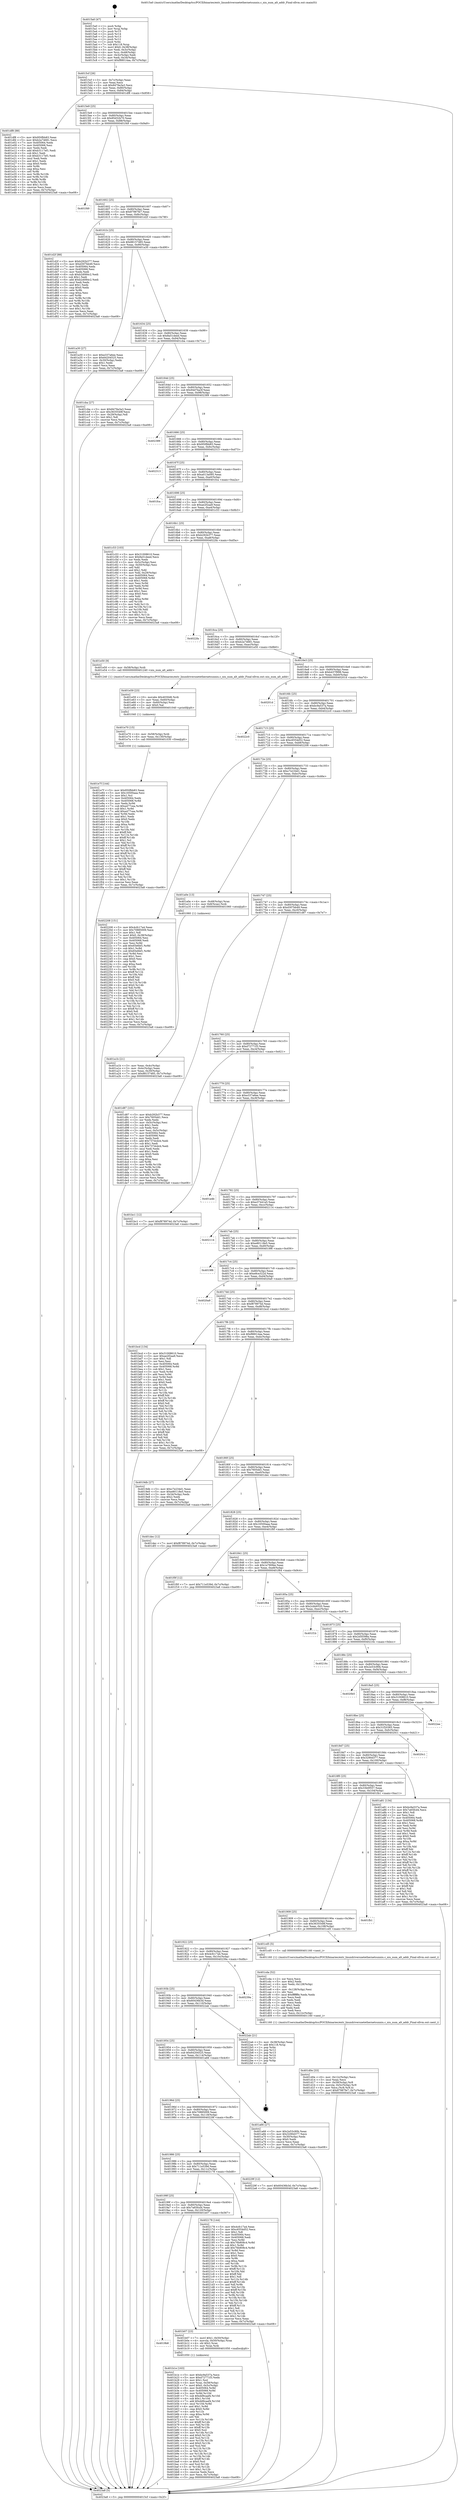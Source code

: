 digraph "0x4015a0" {
  label = "0x4015a0 (/mnt/c/Users/mathe/Desktop/tcc/POCII/binaries/extr_linuxdriversnetethernetsunniu.c_niu_num_alt_addr_Final-ollvm.out::main(0))"
  labelloc = "t"
  node[shape=record]

  Entry [label="",width=0.3,height=0.3,shape=circle,fillcolor=black,style=filled]
  "0x4015cf" [label="{
     0x4015cf [26]\l
     | [instrs]\l
     &nbsp;&nbsp;0x4015cf \<+3\>: mov -0x7c(%rbp),%eax\l
     &nbsp;&nbsp;0x4015d2 \<+2\>: mov %eax,%ecx\l
     &nbsp;&nbsp;0x4015d4 \<+6\>: sub $0x8479a3a3,%ecx\l
     &nbsp;&nbsp;0x4015da \<+3\>: mov %eax,-0x80(%rbp)\l
     &nbsp;&nbsp;0x4015dd \<+6\>: mov %ecx,-0x84(%rbp)\l
     &nbsp;&nbsp;0x4015e3 \<+6\>: je 0000000000401df8 \<main+0x858\>\l
  }"]
  "0x401df8" [label="{
     0x401df8 [88]\l
     | [instrs]\l
     &nbsp;&nbsp;0x401df8 \<+5\>: mov $0x950fbb83,%eax\l
     &nbsp;&nbsp;0x401dfd \<+5\>: mov $0xb2a74681,%ecx\l
     &nbsp;&nbsp;0x401e02 \<+7\>: mov 0x405064,%edx\l
     &nbsp;&nbsp;0x401e09 \<+7\>: mov 0x405068,%esi\l
     &nbsp;&nbsp;0x401e10 \<+2\>: mov %edx,%edi\l
     &nbsp;&nbsp;0x401e12 \<+6\>: add $0xb3117ef1,%edi\l
     &nbsp;&nbsp;0x401e18 \<+3\>: sub $0x1,%edi\l
     &nbsp;&nbsp;0x401e1b \<+6\>: sub $0xb3117ef1,%edi\l
     &nbsp;&nbsp;0x401e21 \<+3\>: imul %edi,%edx\l
     &nbsp;&nbsp;0x401e24 \<+3\>: and $0x1,%edx\l
     &nbsp;&nbsp;0x401e27 \<+3\>: cmp $0x0,%edx\l
     &nbsp;&nbsp;0x401e2a \<+4\>: sete %r8b\l
     &nbsp;&nbsp;0x401e2e \<+3\>: cmp $0xa,%esi\l
     &nbsp;&nbsp;0x401e31 \<+4\>: setl %r9b\l
     &nbsp;&nbsp;0x401e35 \<+3\>: mov %r8b,%r10b\l
     &nbsp;&nbsp;0x401e38 \<+3\>: and %r9b,%r10b\l
     &nbsp;&nbsp;0x401e3b \<+3\>: xor %r9b,%r8b\l
     &nbsp;&nbsp;0x401e3e \<+3\>: or %r8b,%r10b\l
     &nbsp;&nbsp;0x401e41 \<+4\>: test $0x1,%r10b\l
     &nbsp;&nbsp;0x401e45 \<+3\>: cmovne %ecx,%eax\l
     &nbsp;&nbsp;0x401e48 \<+3\>: mov %eax,-0x7c(%rbp)\l
     &nbsp;&nbsp;0x401e4b \<+5\>: jmp 00000000004023a8 \<main+0xe08\>\l
  }"]
  "0x4015e9" [label="{
     0x4015e9 [25]\l
     | [instrs]\l
     &nbsp;&nbsp;0x4015e9 \<+5\>: jmp 00000000004015ee \<main+0x4e\>\l
     &nbsp;&nbsp;0x4015ee \<+3\>: mov -0x80(%rbp),%eax\l
     &nbsp;&nbsp;0x4015f1 \<+5\>: sub $0x85d32b70,%eax\l
     &nbsp;&nbsp;0x4015f6 \<+6\>: mov %eax,-0x88(%rbp)\l
     &nbsp;&nbsp;0x4015fc \<+6\>: je 0000000000401f49 \<main+0x9a9\>\l
  }"]
  Exit [label="",width=0.3,height=0.3,shape=circle,fillcolor=black,style=filled,peripheries=2]
  "0x401f49" [label="{
     0x401f49\l
  }", style=dashed]
  "0x401602" [label="{
     0x401602 [25]\l
     | [instrs]\l
     &nbsp;&nbsp;0x401602 \<+5\>: jmp 0000000000401607 \<main+0x67\>\l
     &nbsp;&nbsp;0x401607 \<+3\>: mov -0x80(%rbp),%eax\l
     &nbsp;&nbsp;0x40160a \<+5\>: sub $0x87987fe7,%eax\l
     &nbsp;&nbsp;0x40160f \<+6\>: mov %eax,-0x8c(%rbp)\l
     &nbsp;&nbsp;0x401615 \<+6\>: je 0000000000401d2f \<main+0x78f\>\l
  }"]
  "0x401e7f" [label="{
     0x401e7f [144]\l
     | [instrs]\l
     &nbsp;&nbsp;0x401e7f \<+5\>: mov $0x950fbb83,%eax\l
     &nbsp;&nbsp;0x401e84 \<+5\>: mov $0x16500aaa,%esi\l
     &nbsp;&nbsp;0x401e89 \<+2\>: mov $0x1,%cl\l
     &nbsp;&nbsp;0x401e8b \<+7\>: mov 0x405064,%edx\l
     &nbsp;&nbsp;0x401e92 \<+8\>: mov 0x405068,%r8d\l
     &nbsp;&nbsp;0x401e9a \<+3\>: mov %edx,%r9d\l
     &nbsp;&nbsp;0x401e9d \<+7\>: sub $0xa477cea,%r9d\l
     &nbsp;&nbsp;0x401ea4 \<+4\>: sub $0x1,%r9d\l
     &nbsp;&nbsp;0x401ea8 \<+7\>: add $0xa477cea,%r9d\l
     &nbsp;&nbsp;0x401eaf \<+4\>: imul %r9d,%edx\l
     &nbsp;&nbsp;0x401eb3 \<+3\>: and $0x1,%edx\l
     &nbsp;&nbsp;0x401eb6 \<+3\>: cmp $0x0,%edx\l
     &nbsp;&nbsp;0x401eb9 \<+4\>: sete %r10b\l
     &nbsp;&nbsp;0x401ebd \<+4\>: cmp $0xa,%r8d\l
     &nbsp;&nbsp;0x401ec1 \<+4\>: setl %r11b\l
     &nbsp;&nbsp;0x401ec5 \<+3\>: mov %r10b,%bl\l
     &nbsp;&nbsp;0x401ec8 \<+3\>: xor $0xff,%bl\l
     &nbsp;&nbsp;0x401ecb \<+3\>: mov %r11b,%r14b\l
     &nbsp;&nbsp;0x401ece \<+4\>: xor $0xff,%r14b\l
     &nbsp;&nbsp;0x401ed2 \<+3\>: xor $0x1,%cl\l
     &nbsp;&nbsp;0x401ed5 \<+3\>: mov %bl,%r15b\l
     &nbsp;&nbsp;0x401ed8 \<+4\>: and $0xff,%r15b\l
     &nbsp;&nbsp;0x401edc \<+3\>: and %cl,%r10b\l
     &nbsp;&nbsp;0x401edf \<+3\>: mov %r14b,%r12b\l
     &nbsp;&nbsp;0x401ee2 \<+4\>: and $0xff,%r12b\l
     &nbsp;&nbsp;0x401ee6 \<+3\>: and %cl,%r11b\l
     &nbsp;&nbsp;0x401ee9 \<+3\>: or %r10b,%r15b\l
     &nbsp;&nbsp;0x401eec \<+3\>: or %r11b,%r12b\l
     &nbsp;&nbsp;0x401eef \<+3\>: xor %r12b,%r15b\l
     &nbsp;&nbsp;0x401ef2 \<+3\>: or %r14b,%bl\l
     &nbsp;&nbsp;0x401ef5 \<+3\>: xor $0xff,%bl\l
     &nbsp;&nbsp;0x401ef8 \<+3\>: or $0x1,%cl\l
     &nbsp;&nbsp;0x401efb \<+2\>: and %cl,%bl\l
     &nbsp;&nbsp;0x401efd \<+3\>: or %bl,%r15b\l
     &nbsp;&nbsp;0x401f00 \<+4\>: test $0x1,%r15b\l
     &nbsp;&nbsp;0x401f04 \<+3\>: cmovne %esi,%eax\l
     &nbsp;&nbsp;0x401f07 \<+3\>: mov %eax,-0x7c(%rbp)\l
     &nbsp;&nbsp;0x401f0a \<+5\>: jmp 00000000004023a8 \<main+0xe08\>\l
  }"]
  "0x401d2f" [label="{
     0x401d2f [88]\l
     | [instrs]\l
     &nbsp;&nbsp;0x401d2f \<+5\>: mov $0xb292b377,%eax\l
     &nbsp;&nbsp;0x401d34 \<+5\>: mov $0xd307bb49,%ecx\l
     &nbsp;&nbsp;0x401d39 \<+7\>: mov 0x405064,%edx\l
     &nbsp;&nbsp;0x401d40 \<+7\>: mov 0x405068,%esi\l
     &nbsp;&nbsp;0x401d47 \<+2\>: mov %edx,%edi\l
     &nbsp;&nbsp;0x401d49 \<+6\>: sub $0xb2d084c2,%edi\l
     &nbsp;&nbsp;0x401d4f \<+3\>: sub $0x1,%edi\l
     &nbsp;&nbsp;0x401d52 \<+6\>: add $0xb2d084c2,%edi\l
     &nbsp;&nbsp;0x401d58 \<+3\>: imul %edi,%edx\l
     &nbsp;&nbsp;0x401d5b \<+3\>: and $0x1,%edx\l
     &nbsp;&nbsp;0x401d5e \<+3\>: cmp $0x0,%edx\l
     &nbsp;&nbsp;0x401d61 \<+4\>: sete %r8b\l
     &nbsp;&nbsp;0x401d65 \<+3\>: cmp $0xa,%esi\l
     &nbsp;&nbsp;0x401d68 \<+4\>: setl %r9b\l
     &nbsp;&nbsp;0x401d6c \<+3\>: mov %r8b,%r10b\l
     &nbsp;&nbsp;0x401d6f \<+3\>: and %r9b,%r10b\l
     &nbsp;&nbsp;0x401d72 \<+3\>: xor %r9b,%r8b\l
     &nbsp;&nbsp;0x401d75 \<+3\>: or %r8b,%r10b\l
     &nbsp;&nbsp;0x401d78 \<+4\>: test $0x1,%r10b\l
     &nbsp;&nbsp;0x401d7c \<+3\>: cmovne %ecx,%eax\l
     &nbsp;&nbsp;0x401d7f \<+3\>: mov %eax,-0x7c(%rbp)\l
     &nbsp;&nbsp;0x401d82 \<+5\>: jmp 00000000004023a8 \<main+0xe08\>\l
  }"]
  "0x40161b" [label="{
     0x40161b [25]\l
     | [instrs]\l
     &nbsp;&nbsp;0x40161b \<+5\>: jmp 0000000000401620 \<main+0x80\>\l
     &nbsp;&nbsp;0x401620 \<+3\>: mov -0x80(%rbp),%eax\l
     &nbsp;&nbsp;0x401623 \<+5\>: sub $0x88157485,%eax\l
     &nbsp;&nbsp;0x401628 \<+6\>: mov %eax,-0x90(%rbp)\l
     &nbsp;&nbsp;0x40162e \<+6\>: je 0000000000401a30 \<main+0x490\>\l
  }"]
  "0x401e70" [label="{
     0x401e70 [15]\l
     | [instrs]\l
     &nbsp;&nbsp;0x401e70 \<+4\>: mov -0x58(%rbp),%rdi\l
     &nbsp;&nbsp;0x401e74 \<+6\>: mov %eax,-0x130(%rbp)\l
     &nbsp;&nbsp;0x401e7a \<+5\>: call 0000000000401030 \<free@plt\>\l
     | [calls]\l
     &nbsp;&nbsp;0x401030 \{1\} (unknown)\l
  }"]
  "0x401a30" [label="{
     0x401a30 [27]\l
     | [instrs]\l
     &nbsp;&nbsp;0x401a30 \<+5\>: mov $0xe337a6ee,%eax\l
     &nbsp;&nbsp;0x401a35 \<+5\>: mov $0x64204525,%ecx\l
     &nbsp;&nbsp;0x401a3a \<+3\>: mov -0x30(%rbp),%edx\l
     &nbsp;&nbsp;0x401a3d \<+3\>: cmp $0x1,%edx\l
     &nbsp;&nbsp;0x401a40 \<+3\>: cmovl %ecx,%eax\l
     &nbsp;&nbsp;0x401a43 \<+3\>: mov %eax,-0x7c(%rbp)\l
     &nbsp;&nbsp;0x401a46 \<+5\>: jmp 00000000004023a8 \<main+0xe08\>\l
  }"]
  "0x401634" [label="{
     0x401634 [25]\l
     | [instrs]\l
     &nbsp;&nbsp;0x401634 \<+5\>: jmp 0000000000401639 \<main+0x99\>\l
     &nbsp;&nbsp;0x401639 \<+3\>: mov -0x80(%rbp),%eax\l
     &nbsp;&nbsp;0x40163c \<+5\>: sub $0x8a51deed,%eax\l
     &nbsp;&nbsp;0x401641 \<+6\>: mov %eax,-0x94(%rbp)\l
     &nbsp;&nbsp;0x401647 \<+6\>: je 0000000000401cba \<main+0x71a\>\l
  }"]
  "0x401e59" [label="{
     0x401e59 [23]\l
     | [instrs]\l
     &nbsp;&nbsp;0x401e59 \<+10\>: movabs $0x4030d6,%rdi\l
     &nbsp;&nbsp;0x401e63 \<+3\>: mov %eax,-0x60(%rbp)\l
     &nbsp;&nbsp;0x401e66 \<+3\>: mov -0x60(%rbp),%esi\l
     &nbsp;&nbsp;0x401e69 \<+2\>: mov $0x0,%al\l
     &nbsp;&nbsp;0x401e6b \<+5\>: call 0000000000401040 \<printf@plt\>\l
     | [calls]\l
     &nbsp;&nbsp;0x401040 \{1\} (unknown)\l
  }"]
  "0x401cba" [label="{
     0x401cba [27]\l
     | [instrs]\l
     &nbsp;&nbsp;0x401cba \<+5\>: mov $0x8479a3a3,%eax\l
     &nbsp;&nbsp;0x401cbf \<+5\>: mov $0x3635549f,%ecx\l
     &nbsp;&nbsp;0x401cc4 \<+3\>: mov -0x29(%rbp),%dl\l
     &nbsp;&nbsp;0x401cc7 \<+3\>: test $0x1,%dl\l
     &nbsp;&nbsp;0x401cca \<+3\>: cmovne %ecx,%eax\l
     &nbsp;&nbsp;0x401ccd \<+3\>: mov %eax,-0x7c(%rbp)\l
     &nbsp;&nbsp;0x401cd0 \<+5\>: jmp 00000000004023a8 \<main+0xe08\>\l
  }"]
  "0x40164d" [label="{
     0x40164d [25]\l
     | [instrs]\l
     &nbsp;&nbsp;0x40164d \<+5\>: jmp 0000000000401652 \<main+0xb2\>\l
     &nbsp;&nbsp;0x401652 \<+3\>: mov -0x80(%rbp),%eax\l
     &nbsp;&nbsp;0x401655 \<+5\>: sub $0x94d7ba3f,%eax\l
     &nbsp;&nbsp;0x40165a \<+6\>: mov %eax,-0x98(%rbp)\l
     &nbsp;&nbsp;0x401660 \<+6\>: je 0000000000402389 \<main+0xde9\>\l
  }"]
  "0x401d0e" [label="{
     0x401d0e [33]\l
     | [instrs]\l
     &nbsp;&nbsp;0x401d0e \<+6\>: mov -0x12c(%rbp),%ecx\l
     &nbsp;&nbsp;0x401d14 \<+3\>: imul %eax,%ecx\l
     &nbsp;&nbsp;0x401d17 \<+4\>: mov -0x58(%rbp),%r8\l
     &nbsp;&nbsp;0x401d1b \<+4\>: movslq -0x5c(%rbp),%r9\l
     &nbsp;&nbsp;0x401d1f \<+4\>: mov %ecx,(%r8,%r9,4)\l
     &nbsp;&nbsp;0x401d23 \<+7\>: movl $0x87987fe7,-0x7c(%rbp)\l
     &nbsp;&nbsp;0x401d2a \<+5\>: jmp 00000000004023a8 \<main+0xe08\>\l
  }"]
  "0x402389" [label="{
     0x402389\l
  }", style=dashed]
  "0x401666" [label="{
     0x401666 [25]\l
     | [instrs]\l
     &nbsp;&nbsp;0x401666 \<+5\>: jmp 000000000040166b \<main+0xcb\>\l
     &nbsp;&nbsp;0x40166b \<+3\>: mov -0x80(%rbp),%eax\l
     &nbsp;&nbsp;0x40166e \<+5\>: sub $0x950fbb83,%eax\l
     &nbsp;&nbsp;0x401673 \<+6\>: mov %eax,-0x9c(%rbp)\l
     &nbsp;&nbsp;0x401679 \<+6\>: je 0000000000402313 \<main+0xd73\>\l
  }"]
  "0x401cda" [label="{
     0x401cda [52]\l
     | [instrs]\l
     &nbsp;&nbsp;0x401cda \<+2\>: xor %ecx,%ecx\l
     &nbsp;&nbsp;0x401cdc \<+5\>: mov $0x2,%edx\l
     &nbsp;&nbsp;0x401ce1 \<+6\>: mov %edx,-0x128(%rbp)\l
     &nbsp;&nbsp;0x401ce7 \<+1\>: cltd\l
     &nbsp;&nbsp;0x401ce8 \<+6\>: mov -0x128(%rbp),%esi\l
     &nbsp;&nbsp;0x401cee \<+2\>: idiv %esi\l
     &nbsp;&nbsp;0x401cf0 \<+6\>: imul $0xfffffffe,%edx,%edx\l
     &nbsp;&nbsp;0x401cf6 \<+2\>: mov %ecx,%edi\l
     &nbsp;&nbsp;0x401cf8 \<+2\>: sub %edx,%edi\l
     &nbsp;&nbsp;0x401cfa \<+2\>: mov %ecx,%edx\l
     &nbsp;&nbsp;0x401cfc \<+3\>: sub $0x1,%edx\l
     &nbsp;&nbsp;0x401cff \<+2\>: add %edx,%edi\l
     &nbsp;&nbsp;0x401d01 \<+2\>: sub %edi,%ecx\l
     &nbsp;&nbsp;0x401d03 \<+6\>: mov %ecx,-0x12c(%rbp)\l
     &nbsp;&nbsp;0x401d09 \<+5\>: call 0000000000401160 \<next_i\>\l
     | [calls]\l
     &nbsp;&nbsp;0x401160 \{1\} (/mnt/c/Users/mathe/Desktop/tcc/POCII/binaries/extr_linuxdriversnetethernetsunniu.c_niu_num_alt_addr_Final-ollvm.out::next_i)\l
  }"]
  "0x402313" [label="{
     0x402313\l
  }", style=dashed]
  "0x40167f" [label="{
     0x40167f [25]\l
     | [instrs]\l
     &nbsp;&nbsp;0x40167f \<+5\>: jmp 0000000000401684 \<main+0xe4\>\l
     &nbsp;&nbsp;0x401684 \<+3\>: mov -0x80(%rbp),%eax\l
     &nbsp;&nbsp;0x401687 \<+5\>: sub $0xa013a095,%eax\l
     &nbsp;&nbsp;0x40168c \<+6\>: mov %eax,-0xa0(%rbp)\l
     &nbsp;&nbsp;0x401692 \<+6\>: je 0000000000401fca \<main+0xa2a\>\l
  }"]
  "0x401b1e" [label="{
     0x401b1e [163]\l
     | [instrs]\l
     &nbsp;&nbsp;0x401b1e \<+5\>: mov $0xbc9a537a,%ecx\l
     &nbsp;&nbsp;0x401b23 \<+5\>: mov $0xd72771f3,%edx\l
     &nbsp;&nbsp;0x401b28 \<+3\>: mov $0x1,%sil\l
     &nbsp;&nbsp;0x401b2b \<+4\>: mov %rax,-0x58(%rbp)\l
     &nbsp;&nbsp;0x401b2f \<+7\>: movl $0x0,-0x5c(%rbp)\l
     &nbsp;&nbsp;0x401b36 \<+8\>: mov 0x405064,%r8d\l
     &nbsp;&nbsp;0x401b3e \<+8\>: mov 0x405068,%r9d\l
     &nbsp;&nbsp;0x401b46 \<+3\>: mov %r8d,%r10d\l
     &nbsp;&nbsp;0x401b49 \<+7\>: sub $0xdd9caaf4,%r10d\l
     &nbsp;&nbsp;0x401b50 \<+4\>: sub $0x1,%r10d\l
     &nbsp;&nbsp;0x401b54 \<+7\>: add $0xdd9caaf4,%r10d\l
     &nbsp;&nbsp;0x401b5b \<+4\>: imul %r10d,%r8d\l
     &nbsp;&nbsp;0x401b5f \<+4\>: and $0x1,%r8d\l
     &nbsp;&nbsp;0x401b63 \<+4\>: cmp $0x0,%r8d\l
     &nbsp;&nbsp;0x401b67 \<+4\>: sete %r11b\l
     &nbsp;&nbsp;0x401b6b \<+4\>: cmp $0xa,%r9d\l
     &nbsp;&nbsp;0x401b6f \<+3\>: setl %bl\l
     &nbsp;&nbsp;0x401b72 \<+3\>: mov %r11b,%r14b\l
     &nbsp;&nbsp;0x401b75 \<+4\>: xor $0xff,%r14b\l
     &nbsp;&nbsp;0x401b79 \<+3\>: mov %bl,%r15b\l
     &nbsp;&nbsp;0x401b7c \<+4\>: xor $0xff,%r15b\l
     &nbsp;&nbsp;0x401b80 \<+4\>: xor $0x0,%sil\l
     &nbsp;&nbsp;0x401b84 \<+3\>: mov %r14b,%r12b\l
     &nbsp;&nbsp;0x401b87 \<+4\>: and $0x0,%r12b\l
     &nbsp;&nbsp;0x401b8b \<+3\>: and %sil,%r11b\l
     &nbsp;&nbsp;0x401b8e \<+3\>: mov %r15b,%r13b\l
     &nbsp;&nbsp;0x401b91 \<+4\>: and $0x0,%r13b\l
     &nbsp;&nbsp;0x401b95 \<+3\>: and %sil,%bl\l
     &nbsp;&nbsp;0x401b98 \<+3\>: or %r11b,%r12b\l
     &nbsp;&nbsp;0x401b9b \<+3\>: or %bl,%r13b\l
     &nbsp;&nbsp;0x401b9e \<+3\>: xor %r13b,%r12b\l
     &nbsp;&nbsp;0x401ba1 \<+3\>: or %r15b,%r14b\l
     &nbsp;&nbsp;0x401ba4 \<+4\>: xor $0xff,%r14b\l
     &nbsp;&nbsp;0x401ba8 \<+4\>: or $0x0,%sil\l
     &nbsp;&nbsp;0x401bac \<+3\>: and %sil,%r14b\l
     &nbsp;&nbsp;0x401baf \<+3\>: or %r14b,%r12b\l
     &nbsp;&nbsp;0x401bb2 \<+4\>: test $0x1,%r12b\l
     &nbsp;&nbsp;0x401bb6 \<+3\>: cmovne %edx,%ecx\l
     &nbsp;&nbsp;0x401bb9 \<+3\>: mov %ecx,-0x7c(%rbp)\l
     &nbsp;&nbsp;0x401bbc \<+5\>: jmp 00000000004023a8 \<main+0xe08\>\l
  }"]
  "0x401fca" [label="{
     0x401fca\l
  }", style=dashed]
  "0x401698" [label="{
     0x401698 [25]\l
     | [instrs]\l
     &nbsp;&nbsp;0x401698 \<+5\>: jmp 000000000040169d \<main+0xfd\>\l
     &nbsp;&nbsp;0x40169d \<+3\>: mov -0x80(%rbp),%eax\l
     &nbsp;&nbsp;0x4016a0 \<+5\>: sub $0xae2f2aa9,%eax\l
     &nbsp;&nbsp;0x4016a5 \<+6\>: mov %eax,-0xa4(%rbp)\l
     &nbsp;&nbsp;0x4016ab \<+6\>: je 0000000000401c53 \<main+0x6b3\>\l
  }"]
  "0x4019b8" [label="{
     0x4019b8\l
  }", style=dashed]
  "0x401c53" [label="{
     0x401c53 [103]\l
     | [instrs]\l
     &nbsp;&nbsp;0x401c53 \<+5\>: mov $0x31008610,%eax\l
     &nbsp;&nbsp;0x401c58 \<+5\>: mov $0x8a51deed,%ecx\l
     &nbsp;&nbsp;0x401c5d \<+2\>: xor %edx,%edx\l
     &nbsp;&nbsp;0x401c5f \<+3\>: mov -0x5c(%rbp),%esi\l
     &nbsp;&nbsp;0x401c62 \<+3\>: cmp -0x50(%rbp),%esi\l
     &nbsp;&nbsp;0x401c65 \<+4\>: setl %dil\l
     &nbsp;&nbsp;0x401c69 \<+4\>: and $0x1,%dil\l
     &nbsp;&nbsp;0x401c6d \<+4\>: mov %dil,-0x29(%rbp)\l
     &nbsp;&nbsp;0x401c71 \<+7\>: mov 0x405064,%esi\l
     &nbsp;&nbsp;0x401c78 \<+8\>: mov 0x405068,%r8d\l
     &nbsp;&nbsp;0x401c80 \<+3\>: sub $0x1,%edx\l
     &nbsp;&nbsp;0x401c83 \<+3\>: mov %esi,%r9d\l
     &nbsp;&nbsp;0x401c86 \<+3\>: add %edx,%r9d\l
     &nbsp;&nbsp;0x401c89 \<+4\>: imul %r9d,%esi\l
     &nbsp;&nbsp;0x401c8d \<+3\>: and $0x1,%esi\l
     &nbsp;&nbsp;0x401c90 \<+3\>: cmp $0x0,%esi\l
     &nbsp;&nbsp;0x401c93 \<+4\>: sete %dil\l
     &nbsp;&nbsp;0x401c97 \<+4\>: cmp $0xa,%r8d\l
     &nbsp;&nbsp;0x401c9b \<+4\>: setl %r10b\l
     &nbsp;&nbsp;0x401c9f \<+3\>: mov %dil,%r11b\l
     &nbsp;&nbsp;0x401ca2 \<+3\>: and %r10b,%r11b\l
     &nbsp;&nbsp;0x401ca5 \<+3\>: xor %r10b,%dil\l
     &nbsp;&nbsp;0x401ca8 \<+3\>: or %dil,%r11b\l
     &nbsp;&nbsp;0x401cab \<+4\>: test $0x1,%r11b\l
     &nbsp;&nbsp;0x401caf \<+3\>: cmovne %ecx,%eax\l
     &nbsp;&nbsp;0x401cb2 \<+3\>: mov %eax,-0x7c(%rbp)\l
     &nbsp;&nbsp;0x401cb5 \<+5\>: jmp 00000000004023a8 \<main+0xe08\>\l
  }"]
  "0x4016b1" [label="{
     0x4016b1 [25]\l
     | [instrs]\l
     &nbsp;&nbsp;0x4016b1 \<+5\>: jmp 00000000004016b6 \<main+0x116\>\l
     &nbsp;&nbsp;0x4016b6 \<+3\>: mov -0x80(%rbp),%eax\l
     &nbsp;&nbsp;0x4016b9 \<+5\>: sub $0xb292b377,%eax\l
     &nbsp;&nbsp;0x4016be \<+6\>: mov %eax,-0xa8(%rbp)\l
     &nbsp;&nbsp;0x4016c4 \<+6\>: je 00000000004022fa \<main+0xd5a\>\l
  }"]
  "0x401b07" [label="{
     0x401b07 [23]\l
     | [instrs]\l
     &nbsp;&nbsp;0x401b07 \<+7\>: movl $0x1,-0x50(%rbp)\l
     &nbsp;&nbsp;0x401b0e \<+4\>: movslq -0x50(%rbp),%rax\l
     &nbsp;&nbsp;0x401b12 \<+4\>: shl $0x2,%rax\l
     &nbsp;&nbsp;0x401b16 \<+3\>: mov %rax,%rdi\l
     &nbsp;&nbsp;0x401b19 \<+5\>: call 0000000000401050 \<malloc@plt\>\l
     | [calls]\l
     &nbsp;&nbsp;0x401050 \{1\} (unknown)\l
  }"]
  "0x4022fa" [label="{
     0x4022fa\l
  }", style=dashed]
  "0x4016ca" [label="{
     0x4016ca [25]\l
     | [instrs]\l
     &nbsp;&nbsp;0x4016ca \<+5\>: jmp 00000000004016cf \<main+0x12f\>\l
     &nbsp;&nbsp;0x4016cf \<+3\>: mov -0x80(%rbp),%eax\l
     &nbsp;&nbsp;0x4016d2 \<+5\>: sub $0xb2a74681,%eax\l
     &nbsp;&nbsp;0x4016d7 \<+6\>: mov %eax,-0xac(%rbp)\l
     &nbsp;&nbsp;0x4016dd \<+6\>: je 0000000000401e50 \<main+0x8b0\>\l
  }"]
  "0x40199f" [label="{
     0x40199f [25]\l
     | [instrs]\l
     &nbsp;&nbsp;0x40199f \<+5\>: jmp 00000000004019a4 \<main+0x404\>\l
     &nbsp;&nbsp;0x4019a4 \<+3\>: mov -0x80(%rbp),%eax\l
     &nbsp;&nbsp;0x4019a7 \<+5\>: sub $0x7a65fcd4,%eax\l
     &nbsp;&nbsp;0x4019ac \<+6\>: mov %eax,-0x120(%rbp)\l
     &nbsp;&nbsp;0x4019b2 \<+6\>: je 0000000000401b07 \<main+0x567\>\l
  }"]
  "0x401e50" [label="{
     0x401e50 [9]\l
     | [instrs]\l
     &nbsp;&nbsp;0x401e50 \<+4\>: mov -0x58(%rbp),%rdi\l
     &nbsp;&nbsp;0x401e54 \<+5\>: call 0000000000401240 \<niu_num_alt_addr\>\l
     | [calls]\l
     &nbsp;&nbsp;0x401240 \{1\} (/mnt/c/Users/mathe/Desktop/tcc/POCII/binaries/extr_linuxdriversnetethernetsunniu.c_niu_num_alt_addr_Final-ollvm.out::niu_num_alt_addr)\l
  }"]
  "0x4016e3" [label="{
     0x4016e3 [25]\l
     | [instrs]\l
     &nbsp;&nbsp;0x4016e3 \<+5\>: jmp 00000000004016e8 \<main+0x148\>\l
     &nbsp;&nbsp;0x4016e8 \<+3\>: mov -0x80(%rbp),%eax\l
     &nbsp;&nbsp;0x4016eb \<+5\>: sub $0xb437f998,%eax\l
     &nbsp;&nbsp;0x4016f0 \<+6\>: mov %eax,-0xb0(%rbp)\l
     &nbsp;&nbsp;0x4016f6 \<+6\>: je 000000000040201d \<main+0xa7d\>\l
  }"]
  "0x402178" [label="{
     0x402178 [144]\l
     | [instrs]\l
     &nbsp;&nbsp;0x402178 \<+5\>: mov $0x4cfc17a4,%eax\l
     &nbsp;&nbsp;0x40217d \<+5\>: mov $0xc6554d52,%ecx\l
     &nbsp;&nbsp;0x402182 \<+2\>: mov $0x1,%dl\l
     &nbsp;&nbsp;0x402184 \<+7\>: mov 0x405064,%esi\l
     &nbsp;&nbsp;0x40218b \<+7\>: mov 0x405068,%edi\l
     &nbsp;&nbsp;0x402192 \<+3\>: mov %esi,%r8d\l
     &nbsp;&nbsp;0x402195 \<+7\>: sub $0x76b808c4,%r8d\l
     &nbsp;&nbsp;0x40219c \<+4\>: sub $0x1,%r8d\l
     &nbsp;&nbsp;0x4021a0 \<+7\>: add $0x76b808c4,%r8d\l
     &nbsp;&nbsp;0x4021a7 \<+4\>: imul %r8d,%esi\l
     &nbsp;&nbsp;0x4021ab \<+3\>: and $0x1,%esi\l
     &nbsp;&nbsp;0x4021ae \<+3\>: cmp $0x0,%esi\l
     &nbsp;&nbsp;0x4021b1 \<+4\>: sete %r9b\l
     &nbsp;&nbsp;0x4021b5 \<+3\>: cmp $0xa,%edi\l
     &nbsp;&nbsp;0x4021b8 \<+4\>: setl %r10b\l
     &nbsp;&nbsp;0x4021bc \<+3\>: mov %r9b,%r11b\l
     &nbsp;&nbsp;0x4021bf \<+4\>: xor $0xff,%r11b\l
     &nbsp;&nbsp;0x4021c3 \<+3\>: mov %r10b,%bl\l
     &nbsp;&nbsp;0x4021c6 \<+3\>: xor $0xff,%bl\l
     &nbsp;&nbsp;0x4021c9 \<+3\>: xor $0x1,%dl\l
     &nbsp;&nbsp;0x4021cc \<+3\>: mov %r11b,%r14b\l
     &nbsp;&nbsp;0x4021cf \<+4\>: and $0xff,%r14b\l
     &nbsp;&nbsp;0x4021d3 \<+3\>: and %dl,%r9b\l
     &nbsp;&nbsp;0x4021d6 \<+3\>: mov %bl,%r15b\l
     &nbsp;&nbsp;0x4021d9 \<+4\>: and $0xff,%r15b\l
     &nbsp;&nbsp;0x4021dd \<+3\>: and %dl,%r10b\l
     &nbsp;&nbsp;0x4021e0 \<+3\>: or %r9b,%r14b\l
     &nbsp;&nbsp;0x4021e3 \<+3\>: or %r10b,%r15b\l
     &nbsp;&nbsp;0x4021e6 \<+3\>: xor %r15b,%r14b\l
     &nbsp;&nbsp;0x4021e9 \<+3\>: or %bl,%r11b\l
     &nbsp;&nbsp;0x4021ec \<+4\>: xor $0xff,%r11b\l
     &nbsp;&nbsp;0x4021f0 \<+3\>: or $0x1,%dl\l
     &nbsp;&nbsp;0x4021f3 \<+3\>: and %dl,%r11b\l
     &nbsp;&nbsp;0x4021f6 \<+3\>: or %r11b,%r14b\l
     &nbsp;&nbsp;0x4021f9 \<+4\>: test $0x1,%r14b\l
     &nbsp;&nbsp;0x4021fd \<+3\>: cmovne %ecx,%eax\l
     &nbsp;&nbsp;0x402200 \<+3\>: mov %eax,-0x7c(%rbp)\l
     &nbsp;&nbsp;0x402203 \<+5\>: jmp 00000000004023a8 \<main+0xe08\>\l
  }"]
  "0x40201d" [label="{
     0x40201d\l
  }", style=dashed]
  "0x4016fc" [label="{
     0x4016fc [25]\l
     | [instrs]\l
     &nbsp;&nbsp;0x4016fc \<+5\>: jmp 0000000000401701 \<main+0x161\>\l
     &nbsp;&nbsp;0x401701 \<+3\>: mov -0x80(%rbp),%eax\l
     &nbsp;&nbsp;0x401704 \<+5\>: sub $0xbc9a537a,%eax\l
     &nbsp;&nbsp;0x401709 \<+6\>: mov %eax,-0xb4(%rbp)\l
     &nbsp;&nbsp;0x40170f \<+6\>: je 00000000004022c0 \<main+0xd20\>\l
  }"]
  "0x401986" [label="{
     0x401986 [25]\l
     | [instrs]\l
     &nbsp;&nbsp;0x401986 \<+5\>: jmp 000000000040198b \<main+0x3eb\>\l
     &nbsp;&nbsp;0x40198b \<+3\>: mov -0x80(%rbp),%eax\l
     &nbsp;&nbsp;0x40198e \<+5\>: sub $0x711e539d,%eax\l
     &nbsp;&nbsp;0x401993 \<+6\>: mov %eax,-0x11c(%rbp)\l
     &nbsp;&nbsp;0x401999 \<+6\>: je 0000000000402178 \<main+0xbd8\>\l
  }"]
  "0x4022c0" [label="{
     0x4022c0\l
  }", style=dashed]
  "0x401715" [label="{
     0x401715 [25]\l
     | [instrs]\l
     &nbsp;&nbsp;0x401715 \<+5\>: jmp 000000000040171a \<main+0x17a\>\l
     &nbsp;&nbsp;0x40171a \<+3\>: mov -0x80(%rbp),%eax\l
     &nbsp;&nbsp;0x40171d \<+5\>: sub $0xc6554d52,%eax\l
     &nbsp;&nbsp;0x401722 \<+6\>: mov %eax,-0xb8(%rbp)\l
     &nbsp;&nbsp;0x401728 \<+6\>: je 0000000000402208 \<main+0xc68\>\l
  }"]
  "0x40229f" [label="{
     0x40229f [12]\l
     | [instrs]\l
     &nbsp;&nbsp;0x40229f \<+7\>: movl $0x60436b3d,-0x7c(%rbp)\l
     &nbsp;&nbsp;0x4022a6 \<+5\>: jmp 00000000004023a8 \<main+0xe08\>\l
  }"]
  "0x402208" [label="{
     0x402208 [151]\l
     | [instrs]\l
     &nbsp;&nbsp;0x402208 \<+5\>: mov $0x4cfc17a4,%eax\l
     &nbsp;&nbsp;0x40220d \<+5\>: mov $0x70885009,%ecx\l
     &nbsp;&nbsp;0x402212 \<+2\>: mov $0x1,%dl\l
     &nbsp;&nbsp;0x402214 \<+7\>: movl $0x0,-0x38(%rbp)\l
     &nbsp;&nbsp;0x40221b \<+7\>: mov 0x405064,%esi\l
     &nbsp;&nbsp;0x402222 \<+7\>: mov 0x405068,%edi\l
     &nbsp;&nbsp;0x402229 \<+3\>: mov %esi,%r8d\l
     &nbsp;&nbsp;0x40222c \<+7\>: add $0x65e6bf1,%r8d\l
     &nbsp;&nbsp;0x402233 \<+4\>: sub $0x1,%r8d\l
     &nbsp;&nbsp;0x402237 \<+7\>: sub $0x65e6bf1,%r8d\l
     &nbsp;&nbsp;0x40223e \<+4\>: imul %r8d,%esi\l
     &nbsp;&nbsp;0x402242 \<+3\>: and $0x1,%esi\l
     &nbsp;&nbsp;0x402245 \<+3\>: cmp $0x0,%esi\l
     &nbsp;&nbsp;0x402248 \<+4\>: sete %r9b\l
     &nbsp;&nbsp;0x40224c \<+3\>: cmp $0xa,%edi\l
     &nbsp;&nbsp;0x40224f \<+4\>: setl %r10b\l
     &nbsp;&nbsp;0x402253 \<+3\>: mov %r9b,%r11b\l
     &nbsp;&nbsp;0x402256 \<+4\>: xor $0xff,%r11b\l
     &nbsp;&nbsp;0x40225a \<+3\>: mov %r10b,%bl\l
     &nbsp;&nbsp;0x40225d \<+3\>: xor $0xff,%bl\l
     &nbsp;&nbsp;0x402260 \<+3\>: xor $0x0,%dl\l
     &nbsp;&nbsp;0x402263 \<+3\>: mov %r11b,%r14b\l
     &nbsp;&nbsp;0x402266 \<+4\>: and $0x0,%r14b\l
     &nbsp;&nbsp;0x40226a \<+3\>: and %dl,%r9b\l
     &nbsp;&nbsp;0x40226d \<+3\>: mov %bl,%r15b\l
     &nbsp;&nbsp;0x402270 \<+4\>: and $0x0,%r15b\l
     &nbsp;&nbsp;0x402274 \<+3\>: and %dl,%r10b\l
     &nbsp;&nbsp;0x402277 \<+3\>: or %r9b,%r14b\l
     &nbsp;&nbsp;0x40227a \<+3\>: or %r10b,%r15b\l
     &nbsp;&nbsp;0x40227d \<+3\>: xor %r15b,%r14b\l
     &nbsp;&nbsp;0x402280 \<+3\>: or %bl,%r11b\l
     &nbsp;&nbsp;0x402283 \<+4\>: xor $0xff,%r11b\l
     &nbsp;&nbsp;0x402287 \<+3\>: or $0x0,%dl\l
     &nbsp;&nbsp;0x40228a \<+3\>: and %dl,%r11b\l
     &nbsp;&nbsp;0x40228d \<+3\>: or %r11b,%r14b\l
     &nbsp;&nbsp;0x402290 \<+4\>: test $0x1,%r14b\l
     &nbsp;&nbsp;0x402294 \<+3\>: cmovne %ecx,%eax\l
     &nbsp;&nbsp;0x402297 \<+3\>: mov %eax,-0x7c(%rbp)\l
     &nbsp;&nbsp;0x40229a \<+5\>: jmp 00000000004023a8 \<main+0xe08\>\l
  }"]
  "0x40172e" [label="{
     0x40172e [25]\l
     | [instrs]\l
     &nbsp;&nbsp;0x40172e \<+5\>: jmp 0000000000401733 \<main+0x193\>\l
     &nbsp;&nbsp;0x401733 \<+3\>: mov -0x80(%rbp),%eax\l
     &nbsp;&nbsp;0x401736 \<+5\>: sub $0xc7e234d1,%eax\l
     &nbsp;&nbsp;0x40173b \<+6\>: mov %eax,-0xbc(%rbp)\l
     &nbsp;&nbsp;0x401741 \<+6\>: je 0000000000401a0e \<main+0x46e\>\l
  }"]
  "0x40196d" [label="{
     0x40196d [25]\l
     | [instrs]\l
     &nbsp;&nbsp;0x40196d \<+5\>: jmp 0000000000401972 \<main+0x3d2\>\l
     &nbsp;&nbsp;0x401972 \<+3\>: mov -0x80(%rbp),%eax\l
     &nbsp;&nbsp;0x401975 \<+5\>: sub $0x70885009,%eax\l
     &nbsp;&nbsp;0x40197a \<+6\>: mov %eax,-0x118(%rbp)\l
     &nbsp;&nbsp;0x401980 \<+6\>: je 000000000040229f \<main+0xcff\>\l
  }"]
  "0x401a0e" [label="{
     0x401a0e [13]\l
     | [instrs]\l
     &nbsp;&nbsp;0x401a0e \<+4\>: mov -0x48(%rbp),%rax\l
     &nbsp;&nbsp;0x401a12 \<+4\>: mov 0x8(%rax),%rdi\l
     &nbsp;&nbsp;0x401a16 \<+5\>: call 0000000000401060 \<atoi@plt\>\l
     | [calls]\l
     &nbsp;&nbsp;0x401060 \{1\} (unknown)\l
  }"]
  "0x401747" [label="{
     0x401747 [25]\l
     | [instrs]\l
     &nbsp;&nbsp;0x401747 \<+5\>: jmp 000000000040174c \<main+0x1ac\>\l
     &nbsp;&nbsp;0x40174c \<+3\>: mov -0x80(%rbp),%eax\l
     &nbsp;&nbsp;0x40174f \<+5\>: sub $0xd307bb49,%eax\l
     &nbsp;&nbsp;0x401754 \<+6\>: mov %eax,-0xc0(%rbp)\l
     &nbsp;&nbsp;0x40175a \<+6\>: je 0000000000401d87 \<main+0x7e7\>\l
  }"]
  "0x401a66" [label="{
     0x401a66 [27]\l
     | [instrs]\l
     &nbsp;&nbsp;0x401a66 \<+5\>: mov $0x2e53c90b,%eax\l
     &nbsp;&nbsp;0x401a6b \<+5\>: mov $0x3290d377,%ecx\l
     &nbsp;&nbsp;0x401a70 \<+3\>: mov -0x30(%rbp),%edx\l
     &nbsp;&nbsp;0x401a73 \<+3\>: cmp $0x0,%edx\l
     &nbsp;&nbsp;0x401a76 \<+3\>: cmove %ecx,%eax\l
     &nbsp;&nbsp;0x401a79 \<+3\>: mov %eax,-0x7c(%rbp)\l
     &nbsp;&nbsp;0x401a7c \<+5\>: jmp 00000000004023a8 \<main+0xe08\>\l
  }"]
  "0x401d87" [label="{
     0x401d87 [101]\l
     | [instrs]\l
     &nbsp;&nbsp;0x401d87 \<+5\>: mov $0xb292b377,%eax\l
     &nbsp;&nbsp;0x401d8c \<+5\>: mov $0x7605dd1,%ecx\l
     &nbsp;&nbsp;0x401d91 \<+2\>: xor %edx,%edx\l
     &nbsp;&nbsp;0x401d93 \<+3\>: mov -0x5c(%rbp),%esi\l
     &nbsp;&nbsp;0x401d96 \<+3\>: sub $0x1,%edx\l
     &nbsp;&nbsp;0x401d99 \<+2\>: sub %edx,%esi\l
     &nbsp;&nbsp;0x401d9b \<+3\>: mov %esi,-0x5c(%rbp)\l
     &nbsp;&nbsp;0x401d9e \<+7\>: mov 0x405064,%edx\l
     &nbsp;&nbsp;0x401da5 \<+7\>: mov 0x405068,%esi\l
     &nbsp;&nbsp;0x401dac \<+2\>: mov %edx,%edi\l
     &nbsp;&nbsp;0x401dae \<+6\>: add $0x737dcdcb,%edi\l
     &nbsp;&nbsp;0x401db4 \<+3\>: sub $0x1,%edi\l
     &nbsp;&nbsp;0x401db7 \<+6\>: sub $0x737dcdcb,%edi\l
     &nbsp;&nbsp;0x401dbd \<+3\>: imul %edi,%edx\l
     &nbsp;&nbsp;0x401dc0 \<+3\>: and $0x1,%edx\l
     &nbsp;&nbsp;0x401dc3 \<+3\>: cmp $0x0,%edx\l
     &nbsp;&nbsp;0x401dc6 \<+4\>: sete %r8b\l
     &nbsp;&nbsp;0x401dca \<+3\>: cmp $0xa,%esi\l
     &nbsp;&nbsp;0x401dcd \<+4\>: setl %r9b\l
     &nbsp;&nbsp;0x401dd1 \<+3\>: mov %r8b,%r10b\l
     &nbsp;&nbsp;0x401dd4 \<+3\>: and %r9b,%r10b\l
     &nbsp;&nbsp;0x401dd7 \<+3\>: xor %r9b,%r8b\l
     &nbsp;&nbsp;0x401dda \<+3\>: or %r8b,%r10b\l
     &nbsp;&nbsp;0x401ddd \<+4\>: test $0x1,%r10b\l
     &nbsp;&nbsp;0x401de1 \<+3\>: cmovne %ecx,%eax\l
     &nbsp;&nbsp;0x401de4 \<+3\>: mov %eax,-0x7c(%rbp)\l
     &nbsp;&nbsp;0x401de7 \<+5\>: jmp 00000000004023a8 \<main+0xe08\>\l
  }"]
  "0x401760" [label="{
     0x401760 [25]\l
     | [instrs]\l
     &nbsp;&nbsp;0x401760 \<+5\>: jmp 0000000000401765 \<main+0x1c5\>\l
     &nbsp;&nbsp;0x401765 \<+3\>: mov -0x80(%rbp),%eax\l
     &nbsp;&nbsp;0x401768 \<+5\>: sub $0xd72771f3,%eax\l
     &nbsp;&nbsp;0x40176d \<+6\>: mov %eax,-0xc4(%rbp)\l
     &nbsp;&nbsp;0x401773 \<+6\>: je 0000000000401bc1 \<main+0x621\>\l
  }"]
  "0x401954" [label="{
     0x401954 [25]\l
     | [instrs]\l
     &nbsp;&nbsp;0x401954 \<+5\>: jmp 0000000000401959 \<main+0x3b9\>\l
     &nbsp;&nbsp;0x401959 \<+3\>: mov -0x80(%rbp),%eax\l
     &nbsp;&nbsp;0x40195c \<+5\>: sub $0x64204525,%eax\l
     &nbsp;&nbsp;0x401961 \<+6\>: mov %eax,-0x114(%rbp)\l
     &nbsp;&nbsp;0x401967 \<+6\>: je 0000000000401a66 \<main+0x4c6\>\l
  }"]
  "0x401bc1" [label="{
     0x401bc1 [12]\l
     | [instrs]\l
     &nbsp;&nbsp;0x401bc1 \<+7\>: movl $0xf878974d,-0x7c(%rbp)\l
     &nbsp;&nbsp;0x401bc8 \<+5\>: jmp 00000000004023a8 \<main+0xe08\>\l
  }"]
  "0x401779" [label="{
     0x401779 [25]\l
     | [instrs]\l
     &nbsp;&nbsp;0x401779 \<+5\>: jmp 000000000040177e \<main+0x1de\>\l
     &nbsp;&nbsp;0x40177e \<+3\>: mov -0x80(%rbp),%eax\l
     &nbsp;&nbsp;0x401781 \<+5\>: sub $0xe337a6ee,%eax\l
     &nbsp;&nbsp;0x401786 \<+6\>: mov %eax,-0xc8(%rbp)\l
     &nbsp;&nbsp;0x40178c \<+6\>: je 0000000000401a4b \<main+0x4ab\>\l
  }"]
  "0x4022ab" [label="{
     0x4022ab [21]\l
     | [instrs]\l
     &nbsp;&nbsp;0x4022ab \<+3\>: mov -0x38(%rbp),%eax\l
     &nbsp;&nbsp;0x4022ae \<+7\>: add $0x118,%rsp\l
     &nbsp;&nbsp;0x4022b5 \<+1\>: pop %rbx\l
     &nbsp;&nbsp;0x4022b6 \<+2\>: pop %r12\l
     &nbsp;&nbsp;0x4022b8 \<+2\>: pop %r13\l
     &nbsp;&nbsp;0x4022ba \<+2\>: pop %r14\l
     &nbsp;&nbsp;0x4022bc \<+2\>: pop %r15\l
     &nbsp;&nbsp;0x4022be \<+1\>: pop %rbp\l
     &nbsp;&nbsp;0x4022bf \<+1\>: ret\l
  }"]
  "0x401a4b" [label="{
     0x401a4b\l
  }", style=dashed]
  "0x401792" [label="{
     0x401792 [25]\l
     | [instrs]\l
     &nbsp;&nbsp;0x401792 \<+5\>: jmp 0000000000401797 \<main+0x1f7\>\l
     &nbsp;&nbsp;0x401797 \<+3\>: mov -0x80(%rbp),%eax\l
     &nbsp;&nbsp;0x40179a \<+5\>: sub $0xe37441a5,%eax\l
     &nbsp;&nbsp;0x40179f \<+6\>: mov %eax,-0xcc(%rbp)\l
     &nbsp;&nbsp;0x4017a5 \<+6\>: je 0000000000402114 \<main+0xb74\>\l
  }"]
  "0x40193b" [label="{
     0x40193b [25]\l
     | [instrs]\l
     &nbsp;&nbsp;0x40193b \<+5\>: jmp 0000000000401940 \<main+0x3a0\>\l
     &nbsp;&nbsp;0x401940 \<+3\>: mov -0x80(%rbp),%eax\l
     &nbsp;&nbsp;0x401943 \<+5\>: sub $0x60436b3d,%eax\l
     &nbsp;&nbsp;0x401948 \<+6\>: mov %eax,-0x110(%rbp)\l
     &nbsp;&nbsp;0x40194e \<+6\>: je 00000000004022ab \<main+0xd0b\>\l
  }"]
  "0x402114" [label="{
     0x402114\l
  }", style=dashed]
  "0x4017ab" [label="{
     0x4017ab [25]\l
     | [instrs]\l
     &nbsp;&nbsp;0x4017ab \<+5\>: jmp 00000000004017b0 \<main+0x210\>\l
     &nbsp;&nbsp;0x4017b0 \<+3\>: mov -0x80(%rbp),%eax\l
     &nbsp;&nbsp;0x4017b3 \<+5\>: sub $0xe80118e5,%eax\l
     &nbsp;&nbsp;0x4017b8 \<+6\>: mov %eax,-0xd0(%rbp)\l
     &nbsp;&nbsp;0x4017be \<+6\>: je 00000000004019f6 \<main+0x456\>\l
  }"]
  "0x40239a" [label="{
     0x40239a\l
  }", style=dashed]
  "0x4019f6" [label="{
     0x4019f6\l
  }", style=dashed]
  "0x4017c4" [label="{
     0x4017c4 [25]\l
     | [instrs]\l
     &nbsp;&nbsp;0x4017c4 \<+5\>: jmp 00000000004017c9 \<main+0x229\>\l
     &nbsp;&nbsp;0x4017c9 \<+3\>: mov -0x80(%rbp),%eax\l
     &nbsp;&nbsp;0x4017cc \<+5\>: sub $0xe8ce322d,%eax\l
     &nbsp;&nbsp;0x4017d1 \<+6\>: mov %eax,-0xd4(%rbp)\l
     &nbsp;&nbsp;0x4017d7 \<+6\>: je 00000000004020a9 \<main+0xb09\>\l
  }"]
  "0x401922" [label="{
     0x401922 [25]\l
     | [instrs]\l
     &nbsp;&nbsp;0x401922 \<+5\>: jmp 0000000000401927 \<main+0x387\>\l
     &nbsp;&nbsp;0x401927 \<+3\>: mov -0x80(%rbp),%eax\l
     &nbsp;&nbsp;0x40192a \<+5\>: sub $0x4cfc17a4,%eax\l
     &nbsp;&nbsp;0x40192f \<+6\>: mov %eax,-0x10c(%rbp)\l
     &nbsp;&nbsp;0x401935 \<+6\>: je 000000000040239a \<main+0xdfa\>\l
  }"]
  "0x4020a9" [label="{
     0x4020a9\l
  }", style=dashed]
  "0x4017dd" [label="{
     0x4017dd [25]\l
     | [instrs]\l
     &nbsp;&nbsp;0x4017dd \<+5\>: jmp 00000000004017e2 \<main+0x242\>\l
     &nbsp;&nbsp;0x4017e2 \<+3\>: mov -0x80(%rbp),%eax\l
     &nbsp;&nbsp;0x4017e5 \<+5\>: sub $0xf878974d,%eax\l
     &nbsp;&nbsp;0x4017ea \<+6\>: mov %eax,-0xd8(%rbp)\l
     &nbsp;&nbsp;0x4017f0 \<+6\>: je 0000000000401bcd \<main+0x62d\>\l
  }"]
  "0x401cd5" [label="{
     0x401cd5 [5]\l
     | [instrs]\l
     &nbsp;&nbsp;0x401cd5 \<+5\>: call 0000000000401160 \<next_i\>\l
     | [calls]\l
     &nbsp;&nbsp;0x401160 \{1\} (/mnt/c/Users/mathe/Desktop/tcc/POCII/binaries/extr_linuxdriversnetethernetsunniu.c_niu_num_alt_addr_Final-ollvm.out::next_i)\l
  }"]
  "0x401bcd" [label="{
     0x401bcd [134]\l
     | [instrs]\l
     &nbsp;&nbsp;0x401bcd \<+5\>: mov $0x31008610,%eax\l
     &nbsp;&nbsp;0x401bd2 \<+5\>: mov $0xae2f2aa9,%ecx\l
     &nbsp;&nbsp;0x401bd7 \<+2\>: mov $0x1,%dl\l
     &nbsp;&nbsp;0x401bd9 \<+2\>: xor %esi,%esi\l
     &nbsp;&nbsp;0x401bdb \<+7\>: mov 0x405064,%edi\l
     &nbsp;&nbsp;0x401be2 \<+8\>: mov 0x405068,%r8d\l
     &nbsp;&nbsp;0x401bea \<+3\>: sub $0x1,%esi\l
     &nbsp;&nbsp;0x401bed \<+3\>: mov %edi,%r9d\l
     &nbsp;&nbsp;0x401bf0 \<+3\>: add %esi,%r9d\l
     &nbsp;&nbsp;0x401bf3 \<+4\>: imul %r9d,%edi\l
     &nbsp;&nbsp;0x401bf7 \<+3\>: and $0x1,%edi\l
     &nbsp;&nbsp;0x401bfa \<+3\>: cmp $0x0,%edi\l
     &nbsp;&nbsp;0x401bfd \<+4\>: sete %r10b\l
     &nbsp;&nbsp;0x401c01 \<+4\>: cmp $0xa,%r8d\l
     &nbsp;&nbsp;0x401c05 \<+4\>: setl %r11b\l
     &nbsp;&nbsp;0x401c09 \<+3\>: mov %r10b,%bl\l
     &nbsp;&nbsp;0x401c0c \<+3\>: xor $0xff,%bl\l
     &nbsp;&nbsp;0x401c0f \<+3\>: mov %r11b,%r14b\l
     &nbsp;&nbsp;0x401c12 \<+4\>: xor $0xff,%r14b\l
     &nbsp;&nbsp;0x401c16 \<+3\>: xor $0x0,%dl\l
     &nbsp;&nbsp;0x401c19 \<+3\>: mov %bl,%r15b\l
     &nbsp;&nbsp;0x401c1c \<+4\>: and $0x0,%r15b\l
     &nbsp;&nbsp;0x401c20 \<+3\>: and %dl,%r10b\l
     &nbsp;&nbsp;0x401c23 \<+3\>: mov %r14b,%r12b\l
     &nbsp;&nbsp;0x401c26 \<+4\>: and $0x0,%r12b\l
     &nbsp;&nbsp;0x401c2a \<+3\>: and %dl,%r11b\l
     &nbsp;&nbsp;0x401c2d \<+3\>: or %r10b,%r15b\l
     &nbsp;&nbsp;0x401c30 \<+3\>: or %r11b,%r12b\l
     &nbsp;&nbsp;0x401c33 \<+3\>: xor %r12b,%r15b\l
     &nbsp;&nbsp;0x401c36 \<+3\>: or %r14b,%bl\l
     &nbsp;&nbsp;0x401c39 \<+3\>: xor $0xff,%bl\l
     &nbsp;&nbsp;0x401c3c \<+3\>: or $0x0,%dl\l
     &nbsp;&nbsp;0x401c3f \<+2\>: and %dl,%bl\l
     &nbsp;&nbsp;0x401c41 \<+3\>: or %bl,%r15b\l
     &nbsp;&nbsp;0x401c44 \<+4\>: test $0x1,%r15b\l
     &nbsp;&nbsp;0x401c48 \<+3\>: cmovne %ecx,%eax\l
     &nbsp;&nbsp;0x401c4b \<+3\>: mov %eax,-0x7c(%rbp)\l
     &nbsp;&nbsp;0x401c4e \<+5\>: jmp 00000000004023a8 \<main+0xe08\>\l
  }"]
  "0x4017f6" [label="{
     0x4017f6 [25]\l
     | [instrs]\l
     &nbsp;&nbsp;0x4017f6 \<+5\>: jmp 00000000004017fb \<main+0x25b\>\l
     &nbsp;&nbsp;0x4017fb \<+3\>: mov -0x80(%rbp),%eax\l
     &nbsp;&nbsp;0x4017fe \<+5\>: sub $0xf88014aa,%eax\l
     &nbsp;&nbsp;0x401803 \<+6\>: mov %eax,-0xdc(%rbp)\l
     &nbsp;&nbsp;0x401809 \<+6\>: je 00000000004019db \<main+0x43b\>\l
  }"]
  "0x401909" [label="{
     0x401909 [25]\l
     | [instrs]\l
     &nbsp;&nbsp;0x401909 \<+5\>: jmp 000000000040190e \<main+0x36e\>\l
     &nbsp;&nbsp;0x40190e \<+3\>: mov -0x80(%rbp),%eax\l
     &nbsp;&nbsp;0x401911 \<+5\>: sub $0x3635549f,%eax\l
     &nbsp;&nbsp;0x401916 \<+6\>: mov %eax,-0x108(%rbp)\l
     &nbsp;&nbsp;0x40191c \<+6\>: je 0000000000401cd5 \<main+0x735\>\l
  }"]
  "0x4019db" [label="{
     0x4019db [27]\l
     | [instrs]\l
     &nbsp;&nbsp;0x4019db \<+5\>: mov $0xc7e234d1,%eax\l
     &nbsp;&nbsp;0x4019e0 \<+5\>: mov $0xe80118e5,%ecx\l
     &nbsp;&nbsp;0x4019e5 \<+3\>: mov -0x34(%rbp),%edx\l
     &nbsp;&nbsp;0x4019e8 \<+3\>: cmp $0x2,%edx\l
     &nbsp;&nbsp;0x4019eb \<+3\>: cmovne %ecx,%eax\l
     &nbsp;&nbsp;0x4019ee \<+3\>: mov %eax,-0x7c(%rbp)\l
     &nbsp;&nbsp;0x4019f1 \<+5\>: jmp 00000000004023a8 \<main+0xe08\>\l
  }"]
  "0x40180f" [label="{
     0x40180f [25]\l
     | [instrs]\l
     &nbsp;&nbsp;0x40180f \<+5\>: jmp 0000000000401814 \<main+0x274\>\l
     &nbsp;&nbsp;0x401814 \<+3\>: mov -0x80(%rbp),%eax\l
     &nbsp;&nbsp;0x401817 \<+5\>: sub $0x7605dd1,%eax\l
     &nbsp;&nbsp;0x40181c \<+6\>: mov %eax,-0xe0(%rbp)\l
     &nbsp;&nbsp;0x401822 \<+6\>: je 0000000000401dec \<main+0x84c\>\l
  }"]
  "0x4023a8" [label="{
     0x4023a8 [5]\l
     | [instrs]\l
     &nbsp;&nbsp;0x4023a8 \<+5\>: jmp 00000000004015cf \<main+0x2f\>\l
  }"]
  "0x4015a0" [label="{
     0x4015a0 [47]\l
     | [instrs]\l
     &nbsp;&nbsp;0x4015a0 \<+1\>: push %rbp\l
     &nbsp;&nbsp;0x4015a1 \<+3\>: mov %rsp,%rbp\l
     &nbsp;&nbsp;0x4015a4 \<+2\>: push %r15\l
     &nbsp;&nbsp;0x4015a6 \<+2\>: push %r14\l
     &nbsp;&nbsp;0x4015a8 \<+2\>: push %r13\l
     &nbsp;&nbsp;0x4015aa \<+2\>: push %r12\l
     &nbsp;&nbsp;0x4015ac \<+1\>: push %rbx\l
     &nbsp;&nbsp;0x4015ad \<+7\>: sub $0x118,%rsp\l
     &nbsp;&nbsp;0x4015b4 \<+7\>: movl $0x0,-0x38(%rbp)\l
     &nbsp;&nbsp;0x4015bb \<+3\>: mov %edi,-0x3c(%rbp)\l
     &nbsp;&nbsp;0x4015be \<+4\>: mov %rsi,-0x48(%rbp)\l
     &nbsp;&nbsp;0x4015c2 \<+3\>: mov -0x3c(%rbp),%edi\l
     &nbsp;&nbsp;0x4015c5 \<+3\>: mov %edi,-0x34(%rbp)\l
     &nbsp;&nbsp;0x4015c8 \<+7\>: movl $0xf88014aa,-0x7c(%rbp)\l
  }"]
  "0x401a1b" [label="{
     0x401a1b [21]\l
     | [instrs]\l
     &nbsp;&nbsp;0x401a1b \<+3\>: mov %eax,-0x4c(%rbp)\l
     &nbsp;&nbsp;0x401a1e \<+3\>: mov -0x4c(%rbp),%eax\l
     &nbsp;&nbsp;0x401a21 \<+3\>: mov %eax,-0x30(%rbp)\l
     &nbsp;&nbsp;0x401a24 \<+7\>: movl $0x88157485,-0x7c(%rbp)\l
     &nbsp;&nbsp;0x401a2b \<+5\>: jmp 00000000004023a8 \<main+0xe08\>\l
  }"]
  "0x401fb1" [label="{
     0x401fb1\l
  }", style=dashed]
  "0x401dec" [label="{
     0x401dec [12]\l
     | [instrs]\l
     &nbsp;&nbsp;0x401dec \<+7\>: movl $0xf878974d,-0x7c(%rbp)\l
     &nbsp;&nbsp;0x401df3 \<+5\>: jmp 00000000004023a8 \<main+0xe08\>\l
  }"]
  "0x401828" [label="{
     0x401828 [25]\l
     | [instrs]\l
     &nbsp;&nbsp;0x401828 \<+5\>: jmp 000000000040182d \<main+0x28d\>\l
     &nbsp;&nbsp;0x40182d \<+3\>: mov -0x80(%rbp),%eax\l
     &nbsp;&nbsp;0x401830 \<+5\>: sub $0x16500aaa,%eax\l
     &nbsp;&nbsp;0x401835 \<+6\>: mov %eax,-0xe4(%rbp)\l
     &nbsp;&nbsp;0x40183b \<+6\>: je 0000000000401f0f \<main+0x96f\>\l
  }"]
  "0x4018f0" [label="{
     0x4018f0 [25]\l
     | [instrs]\l
     &nbsp;&nbsp;0x4018f0 \<+5\>: jmp 00000000004018f5 \<main+0x355\>\l
     &nbsp;&nbsp;0x4018f5 \<+3\>: mov -0x80(%rbp),%eax\l
     &nbsp;&nbsp;0x4018f8 \<+5\>: sub $0x33b0f557,%eax\l
     &nbsp;&nbsp;0x4018fd \<+6\>: mov %eax,-0x104(%rbp)\l
     &nbsp;&nbsp;0x401903 \<+6\>: je 0000000000401fb1 \<main+0xa11\>\l
  }"]
  "0x401f0f" [label="{
     0x401f0f [12]\l
     | [instrs]\l
     &nbsp;&nbsp;0x401f0f \<+7\>: movl $0x711e539d,-0x7c(%rbp)\l
     &nbsp;&nbsp;0x401f16 \<+5\>: jmp 00000000004023a8 \<main+0xe08\>\l
  }"]
  "0x401841" [label="{
     0x401841 [25]\l
     | [instrs]\l
     &nbsp;&nbsp;0x401841 \<+5\>: jmp 0000000000401846 \<main+0x2a6\>\l
     &nbsp;&nbsp;0x401846 \<+3\>: mov -0x80(%rbp),%eax\l
     &nbsp;&nbsp;0x401849 \<+5\>: sub $0x1e780fee,%eax\l
     &nbsp;&nbsp;0x40184e \<+6\>: mov %eax,-0xe8(%rbp)\l
     &nbsp;&nbsp;0x401854 \<+6\>: je 0000000000401f64 \<main+0x9c4\>\l
  }"]
  "0x401a81" [label="{
     0x401a81 [134]\l
     | [instrs]\l
     &nbsp;&nbsp;0x401a81 \<+5\>: mov $0xbc9a537a,%eax\l
     &nbsp;&nbsp;0x401a86 \<+5\>: mov $0x7a65fcd4,%ecx\l
     &nbsp;&nbsp;0x401a8b \<+2\>: mov $0x1,%dl\l
     &nbsp;&nbsp;0x401a8d \<+2\>: xor %esi,%esi\l
     &nbsp;&nbsp;0x401a8f \<+7\>: mov 0x405064,%edi\l
     &nbsp;&nbsp;0x401a96 \<+8\>: mov 0x405068,%r8d\l
     &nbsp;&nbsp;0x401a9e \<+3\>: sub $0x1,%esi\l
     &nbsp;&nbsp;0x401aa1 \<+3\>: mov %edi,%r9d\l
     &nbsp;&nbsp;0x401aa4 \<+3\>: add %esi,%r9d\l
     &nbsp;&nbsp;0x401aa7 \<+4\>: imul %r9d,%edi\l
     &nbsp;&nbsp;0x401aab \<+3\>: and $0x1,%edi\l
     &nbsp;&nbsp;0x401aae \<+3\>: cmp $0x0,%edi\l
     &nbsp;&nbsp;0x401ab1 \<+4\>: sete %r10b\l
     &nbsp;&nbsp;0x401ab5 \<+4\>: cmp $0xa,%r8d\l
     &nbsp;&nbsp;0x401ab9 \<+4\>: setl %r11b\l
     &nbsp;&nbsp;0x401abd \<+3\>: mov %r10b,%bl\l
     &nbsp;&nbsp;0x401ac0 \<+3\>: xor $0xff,%bl\l
     &nbsp;&nbsp;0x401ac3 \<+3\>: mov %r11b,%r14b\l
     &nbsp;&nbsp;0x401ac6 \<+4\>: xor $0xff,%r14b\l
     &nbsp;&nbsp;0x401aca \<+3\>: xor $0x1,%dl\l
     &nbsp;&nbsp;0x401acd \<+3\>: mov %bl,%r15b\l
     &nbsp;&nbsp;0x401ad0 \<+4\>: and $0xff,%r15b\l
     &nbsp;&nbsp;0x401ad4 \<+3\>: and %dl,%r10b\l
     &nbsp;&nbsp;0x401ad7 \<+3\>: mov %r14b,%r12b\l
     &nbsp;&nbsp;0x401ada \<+4\>: and $0xff,%r12b\l
     &nbsp;&nbsp;0x401ade \<+3\>: and %dl,%r11b\l
     &nbsp;&nbsp;0x401ae1 \<+3\>: or %r10b,%r15b\l
     &nbsp;&nbsp;0x401ae4 \<+3\>: or %r11b,%r12b\l
     &nbsp;&nbsp;0x401ae7 \<+3\>: xor %r12b,%r15b\l
     &nbsp;&nbsp;0x401aea \<+3\>: or %r14b,%bl\l
     &nbsp;&nbsp;0x401aed \<+3\>: xor $0xff,%bl\l
     &nbsp;&nbsp;0x401af0 \<+3\>: or $0x1,%dl\l
     &nbsp;&nbsp;0x401af3 \<+2\>: and %dl,%bl\l
     &nbsp;&nbsp;0x401af5 \<+3\>: or %bl,%r15b\l
     &nbsp;&nbsp;0x401af8 \<+4\>: test $0x1,%r15b\l
     &nbsp;&nbsp;0x401afc \<+3\>: cmovne %ecx,%eax\l
     &nbsp;&nbsp;0x401aff \<+3\>: mov %eax,-0x7c(%rbp)\l
     &nbsp;&nbsp;0x401b02 \<+5\>: jmp 00000000004023a8 \<main+0xe08\>\l
  }"]
  "0x401f64" [label="{
     0x401f64\l
  }", style=dashed]
  "0x40185a" [label="{
     0x40185a [25]\l
     | [instrs]\l
     &nbsp;&nbsp;0x40185a \<+5\>: jmp 000000000040185f \<main+0x2bf\>\l
     &nbsp;&nbsp;0x40185f \<+3\>: mov -0x80(%rbp),%eax\l
     &nbsp;&nbsp;0x401862 \<+5\>: sub $0x2cbb9320,%eax\l
     &nbsp;&nbsp;0x401867 \<+6\>: mov %eax,-0xec(%rbp)\l
     &nbsp;&nbsp;0x40186d \<+6\>: je 0000000000401f1b \<main+0x97b\>\l
  }"]
  "0x4018d7" [label="{
     0x4018d7 [25]\l
     | [instrs]\l
     &nbsp;&nbsp;0x4018d7 \<+5\>: jmp 00000000004018dc \<main+0x33c\>\l
     &nbsp;&nbsp;0x4018dc \<+3\>: mov -0x80(%rbp),%eax\l
     &nbsp;&nbsp;0x4018df \<+5\>: sub $0x3290d377,%eax\l
     &nbsp;&nbsp;0x4018e4 \<+6\>: mov %eax,-0x100(%rbp)\l
     &nbsp;&nbsp;0x4018ea \<+6\>: je 0000000000401a81 \<main+0x4e1\>\l
  }"]
  "0x401f1b" [label="{
     0x401f1b\l
  }", style=dashed]
  "0x401873" [label="{
     0x401873 [25]\l
     | [instrs]\l
     &nbsp;&nbsp;0x401873 \<+5\>: jmp 0000000000401878 \<main+0x2d8\>\l
     &nbsp;&nbsp;0x401878 \<+3\>: mov -0x80(%rbp),%eax\l
     &nbsp;&nbsp;0x40187b \<+5\>: sub $0x2d5f398a,%eax\l
     &nbsp;&nbsp;0x401880 \<+6\>: mov %eax,-0xf0(%rbp)\l
     &nbsp;&nbsp;0x401886 \<+6\>: je 000000000040216c \<main+0xbcc\>\l
  }"]
  "0x4020c1" [label="{
     0x4020c1\l
  }", style=dashed]
  "0x40216c" [label="{
     0x40216c\l
  }", style=dashed]
  "0x40188c" [label="{
     0x40188c [25]\l
     | [instrs]\l
     &nbsp;&nbsp;0x40188c \<+5\>: jmp 0000000000401891 \<main+0x2f1\>\l
     &nbsp;&nbsp;0x401891 \<+3\>: mov -0x80(%rbp),%eax\l
     &nbsp;&nbsp;0x401894 \<+5\>: sub $0x2e53c90b,%eax\l
     &nbsp;&nbsp;0x401899 \<+6\>: mov %eax,-0xf4(%rbp)\l
     &nbsp;&nbsp;0x40189f \<+6\>: je 00000000004020b5 \<main+0xb15\>\l
  }"]
  "0x4018be" [label="{
     0x4018be [25]\l
     | [instrs]\l
     &nbsp;&nbsp;0x4018be \<+5\>: jmp 00000000004018c3 \<main+0x323\>\l
     &nbsp;&nbsp;0x4018c3 \<+3\>: mov -0x80(%rbp),%eax\l
     &nbsp;&nbsp;0x4018c6 \<+5\>: sub $0x31f20365,%eax\l
     &nbsp;&nbsp;0x4018cb \<+6\>: mov %eax,-0xfc(%rbp)\l
     &nbsp;&nbsp;0x4018d1 \<+6\>: je 00000000004020c1 \<main+0xb21\>\l
  }"]
  "0x4020b5" [label="{
     0x4020b5\l
  }", style=dashed]
  "0x4018a5" [label="{
     0x4018a5 [25]\l
     | [instrs]\l
     &nbsp;&nbsp;0x4018a5 \<+5\>: jmp 00000000004018aa \<main+0x30a\>\l
     &nbsp;&nbsp;0x4018aa \<+3\>: mov -0x80(%rbp),%eax\l
     &nbsp;&nbsp;0x4018ad \<+5\>: sub $0x31008610,%eax\l
     &nbsp;&nbsp;0x4018b2 \<+6\>: mov %eax,-0xf8(%rbp)\l
     &nbsp;&nbsp;0x4018b8 \<+6\>: je 00000000004022ee \<main+0xd4e\>\l
  }"]
  "0x4022ee" [label="{
     0x4022ee\l
  }", style=dashed]
  Entry -> "0x4015a0" [label=" 1"]
  "0x4015cf" -> "0x401df8" [label=" 1"]
  "0x4015cf" -> "0x4015e9" [label=" 23"]
  "0x4022ab" -> Exit [label=" 1"]
  "0x4015e9" -> "0x401f49" [label=" 0"]
  "0x4015e9" -> "0x401602" [label=" 23"]
  "0x40229f" -> "0x4023a8" [label=" 1"]
  "0x401602" -> "0x401d2f" [label=" 1"]
  "0x401602" -> "0x40161b" [label=" 22"]
  "0x402208" -> "0x4023a8" [label=" 1"]
  "0x40161b" -> "0x401a30" [label=" 1"]
  "0x40161b" -> "0x401634" [label=" 21"]
  "0x402178" -> "0x4023a8" [label=" 1"]
  "0x401634" -> "0x401cba" [label=" 2"]
  "0x401634" -> "0x40164d" [label=" 19"]
  "0x401f0f" -> "0x4023a8" [label=" 1"]
  "0x40164d" -> "0x402389" [label=" 0"]
  "0x40164d" -> "0x401666" [label=" 19"]
  "0x401e7f" -> "0x4023a8" [label=" 1"]
  "0x401666" -> "0x402313" [label=" 0"]
  "0x401666" -> "0x40167f" [label=" 19"]
  "0x401e70" -> "0x401e7f" [label=" 1"]
  "0x40167f" -> "0x401fca" [label=" 0"]
  "0x40167f" -> "0x401698" [label=" 19"]
  "0x401e59" -> "0x401e70" [label=" 1"]
  "0x401698" -> "0x401c53" [label=" 2"]
  "0x401698" -> "0x4016b1" [label=" 17"]
  "0x401e50" -> "0x401e59" [label=" 1"]
  "0x4016b1" -> "0x4022fa" [label=" 0"]
  "0x4016b1" -> "0x4016ca" [label=" 17"]
  "0x401df8" -> "0x4023a8" [label=" 1"]
  "0x4016ca" -> "0x401e50" [label=" 1"]
  "0x4016ca" -> "0x4016e3" [label=" 16"]
  "0x401d87" -> "0x4023a8" [label=" 1"]
  "0x4016e3" -> "0x40201d" [label=" 0"]
  "0x4016e3" -> "0x4016fc" [label=" 16"]
  "0x401d2f" -> "0x4023a8" [label=" 1"]
  "0x4016fc" -> "0x4022c0" [label=" 0"]
  "0x4016fc" -> "0x401715" [label=" 16"]
  "0x401cda" -> "0x401d0e" [label=" 1"]
  "0x401715" -> "0x402208" [label=" 1"]
  "0x401715" -> "0x40172e" [label=" 15"]
  "0x401cd5" -> "0x401cda" [label=" 1"]
  "0x40172e" -> "0x401a0e" [label=" 1"]
  "0x40172e" -> "0x401747" [label=" 14"]
  "0x401c53" -> "0x4023a8" [label=" 2"]
  "0x401747" -> "0x401d87" [label=" 1"]
  "0x401747" -> "0x401760" [label=" 13"]
  "0x401bcd" -> "0x4023a8" [label=" 2"]
  "0x401760" -> "0x401bc1" [label=" 1"]
  "0x401760" -> "0x401779" [label=" 12"]
  "0x401b1e" -> "0x4023a8" [label=" 1"]
  "0x401779" -> "0x401a4b" [label=" 0"]
  "0x401779" -> "0x401792" [label=" 12"]
  "0x401b07" -> "0x401b1e" [label=" 1"]
  "0x401792" -> "0x402114" [label=" 0"]
  "0x401792" -> "0x4017ab" [label=" 12"]
  "0x40199f" -> "0x401b07" [label=" 1"]
  "0x4017ab" -> "0x4019f6" [label=" 0"]
  "0x4017ab" -> "0x4017c4" [label=" 12"]
  "0x401dec" -> "0x4023a8" [label=" 1"]
  "0x4017c4" -> "0x4020a9" [label=" 0"]
  "0x4017c4" -> "0x4017dd" [label=" 12"]
  "0x401986" -> "0x402178" [label=" 1"]
  "0x4017dd" -> "0x401bcd" [label=" 2"]
  "0x4017dd" -> "0x4017f6" [label=" 10"]
  "0x401d0e" -> "0x4023a8" [label=" 1"]
  "0x4017f6" -> "0x4019db" [label=" 1"]
  "0x4017f6" -> "0x40180f" [label=" 9"]
  "0x4019db" -> "0x4023a8" [label=" 1"]
  "0x4015a0" -> "0x4015cf" [label=" 1"]
  "0x4023a8" -> "0x4015cf" [label=" 23"]
  "0x401a0e" -> "0x401a1b" [label=" 1"]
  "0x401a1b" -> "0x4023a8" [label=" 1"]
  "0x401a30" -> "0x4023a8" [label=" 1"]
  "0x40196d" -> "0x40229f" [label=" 1"]
  "0x40180f" -> "0x401dec" [label=" 1"]
  "0x40180f" -> "0x401828" [label=" 8"]
  "0x401cba" -> "0x4023a8" [label=" 2"]
  "0x401828" -> "0x401f0f" [label=" 1"]
  "0x401828" -> "0x401841" [label=" 7"]
  "0x401a66" -> "0x4023a8" [label=" 1"]
  "0x401841" -> "0x401f64" [label=" 0"]
  "0x401841" -> "0x40185a" [label=" 7"]
  "0x401954" -> "0x40196d" [label=" 3"]
  "0x40185a" -> "0x401f1b" [label=" 0"]
  "0x40185a" -> "0x401873" [label=" 7"]
  "0x401bc1" -> "0x4023a8" [label=" 1"]
  "0x401873" -> "0x40216c" [label=" 0"]
  "0x401873" -> "0x40188c" [label=" 7"]
  "0x40193b" -> "0x401954" [label=" 4"]
  "0x40188c" -> "0x4020b5" [label=" 0"]
  "0x40188c" -> "0x4018a5" [label=" 7"]
  "0x40199f" -> "0x4019b8" [label=" 0"]
  "0x4018a5" -> "0x4022ee" [label=" 0"]
  "0x4018a5" -> "0x4018be" [label=" 7"]
  "0x40193b" -> "0x4022ab" [label=" 1"]
  "0x4018be" -> "0x4020c1" [label=" 0"]
  "0x4018be" -> "0x4018d7" [label=" 7"]
  "0x401954" -> "0x401a66" [label=" 1"]
  "0x4018d7" -> "0x401a81" [label=" 1"]
  "0x4018d7" -> "0x4018f0" [label=" 6"]
  "0x401a81" -> "0x4023a8" [label=" 1"]
  "0x4018f0" -> "0x401fb1" [label=" 0"]
  "0x4018f0" -> "0x401909" [label=" 6"]
  "0x40196d" -> "0x401986" [label=" 2"]
  "0x401909" -> "0x401cd5" [label=" 1"]
  "0x401909" -> "0x401922" [label=" 5"]
  "0x401986" -> "0x40199f" [label=" 1"]
  "0x401922" -> "0x40239a" [label=" 0"]
  "0x401922" -> "0x40193b" [label=" 5"]
}
